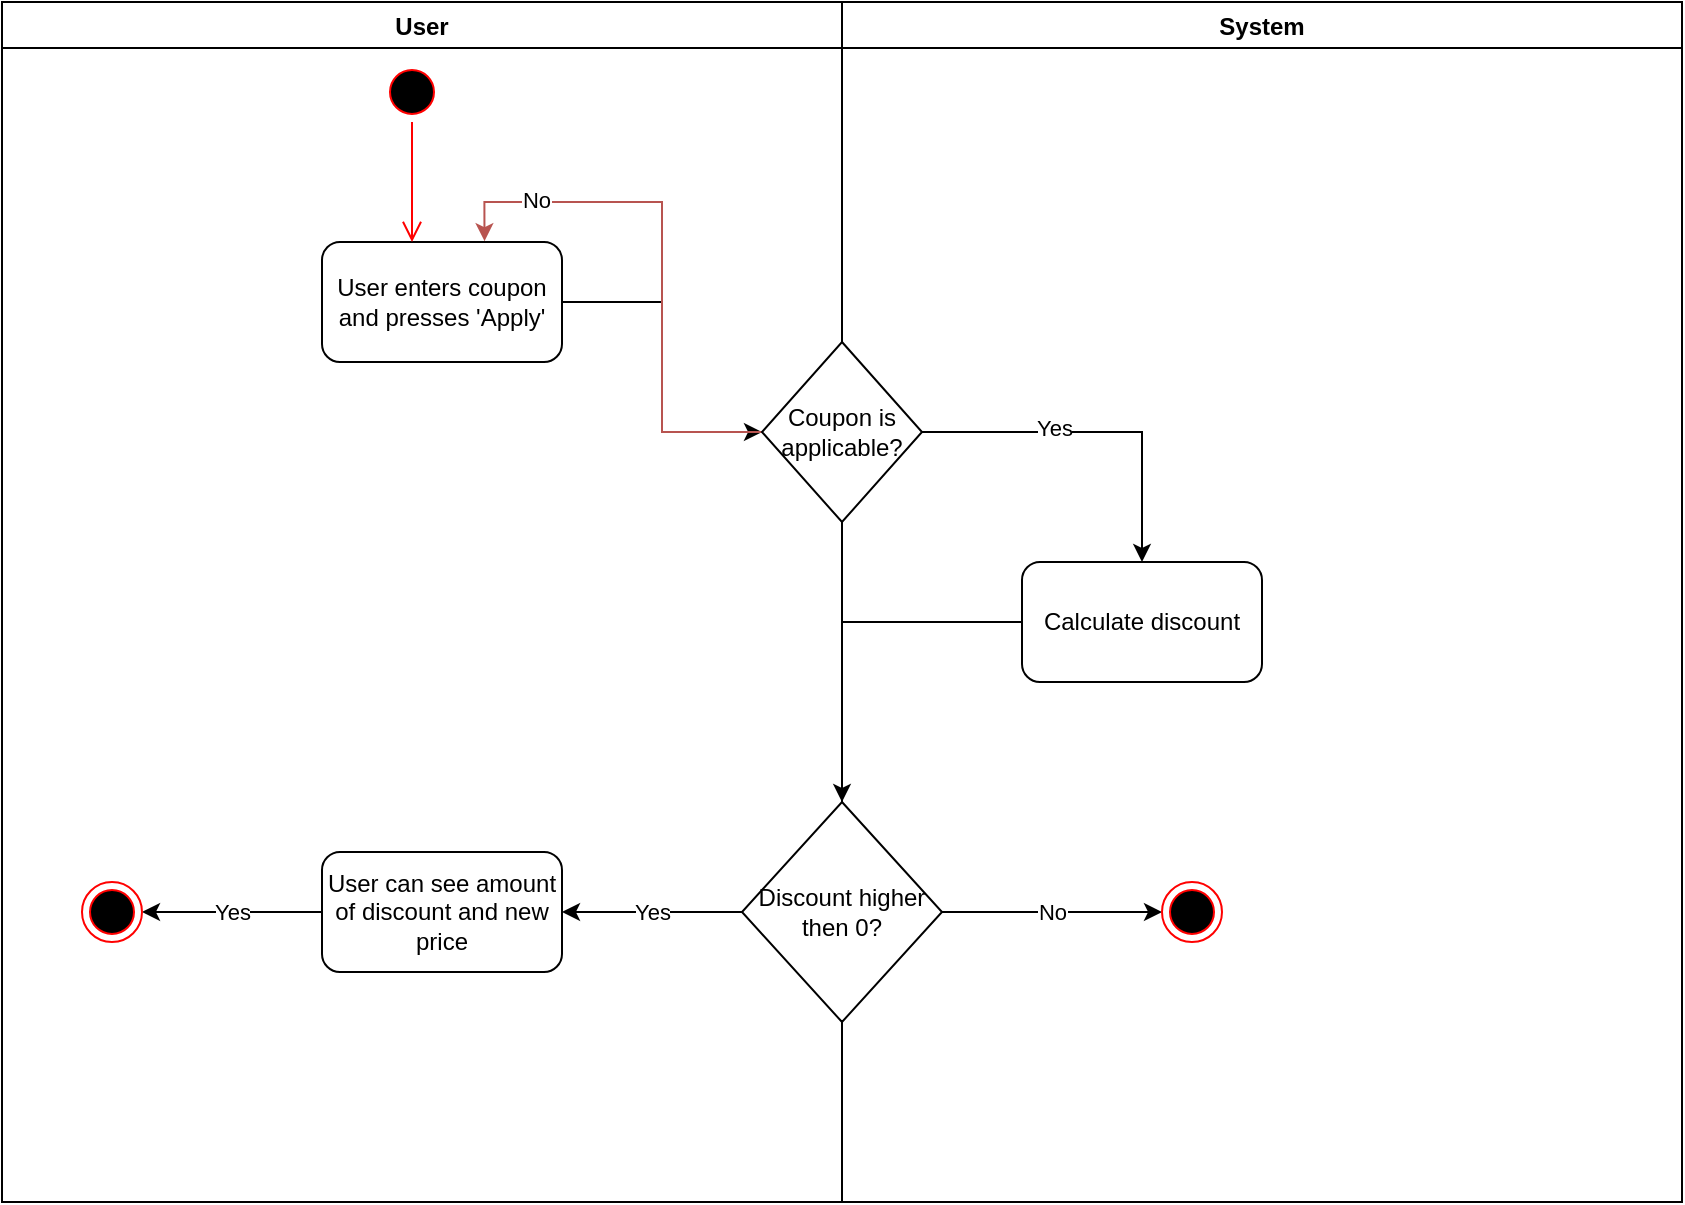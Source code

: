 <mxfile version="20.2.3" type="device"><diagram id="kSj0jcFIAquBR7Rczgqb" name="Page-1"><mxGraphModel dx="1038" dy="689" grid="1" gridSize="10" guides="1" tooltips="1" connect="1" arrows="1" fold="1" page="1" pageScale="1" pageWidth="2339" pageHeight="3300" math="0" shadow="0"><root><mxCell id="0"/><mxCell id="1" parent="0"/><mxCell id="l10J20IM0KdIzX_58cHg-9" value="System" style="swimlane;" parent="1" vertex="1"><mxGeometry x="440" y="10" width="420" height="600" as="geometry"/></mxCell><mxCell id="l10J20IM0KdIzX_58cHg-8" value="User" style="swimlane;" parent="1" vertex="1"><mxGeometry x="20" y="10" width="420" height="600" as="geometry"/></mxCell><mxCell id="geGMIAilagnmvh2_jVu9-8" style="edgeStyle=orthogonalEdgeStyle;rounded=0;orthogonalLoop=1;jettySize=auto;html=1;entryX=0;entryY=0.5;entryDx=0;entryDy=0;" parent="1" source="geGMIAilagnmvh2_jVu9-1" target="geGMIAilagnmvh2_jVu9-2" edge="1"><mxGeometry relative="1" as="geometry"/></mxCell><mxCell id="geGMIAilagnmvh2_jVu9-1" value="User enters coupon and presses 'Apply'" style="rounded=1;whiteSpace=wrap;html=1;" parent="1" vertex="1"><mxGeometry x="180" y="130" width="120" height="60" as="geometry"/></mxCell><mxCell id="geGMIAilagnmvh2_jVu9-9" style="edgeStyle=orthogonalEdgeStyle;rounded=0;orthogonalLoop=1;jettySize=auto;html=1;entryX=0.677;entryY=-0.007;entryDx=0;entryDy=0;entryPerimeter=0;fillColor=#f8cecc;strokeColor=#b85450;" parent="1" source="geGMIAilagnmvh2_jVu9-2" target="geGMIAilagnmvh2_jVu9-1" edge="1"><mxGeometry relative="1" as="geometry"/></mxCell><mxCell id="geGMIAilagnmvh2_jVu9-10" value="No" style="edgeLabel;html=1;align=center;verticalAlign=middle;resizable=0;points=[];" parent="geGMIAilagnmvh2_jVu9-9" vertex="1" connectable="0"><mxGeometry x="0.669" y="-1" relative="1" as="geometry"><mxPoint as="offset"/></mxGeometry></mxCell><mxCell id="geGMIAilagnmvh2_jVu9-11" style="edgeStyle=orthogonalEdgeStyle;rounded=0;orthogonalLoop=1;jettySize=auto;html=1;entryX=0.5;entryY=0;entryDx=0;entryDy=0;" parent="1" source="geGMIAilagnmvh2_jVu9-2" target="geGMIAilagnmvh2_jVu9-3" edge="1"><mxGeometry relative="1" as="geometry"/></mxCell><mxCell id="geGMIAilagnmvh2_jVu9-12" value="Yes" style="edgeLabel;html=1;align=center;verticalAlign=middle;resizable=0;points=[];" parent="geGMIAilagnmvh2_jVu9-11" vertex="1" connectable="0"><mxGeometry x="-0.248" y="2" relative="1" as="geometry"><mxPoint as="offset"/></mxGeometry></mxCell><mxCell id="geGMIAilagnmvh2_jVu9-2" value="Coupon is applicable?" style="rhombus;whiteSpace=wrap;html=1;" parent="1" vertex="1"><mxGeometry x="400" y="180" width="80" height="90" as="geometry"/></mxCell><mxCell id="geGMIAilagnmvh2_jVu9-15" style="edgeStyle=orthogonalEdgeStyle;rounded=0;orthogonalLoop=1;jettySize=auto;html=1;entryX=0.5;entryY=0;entryDx=0;entryDy=0;" parent="1" source="geGMIAilagnmvh2_jVu9-3" target="geGMIAilagnmvh2_jVu9-13" edge="1"><mxGeometry relative="1" as="geometry"/></mxCell><mxCell id="geGMIAilagnmvh2_jVu9-3" value="Calculate discount" style="rounded=1;whiteSpace=wrap;html=1;" parent="1" vertex="1"><mxGeometry x="530" y="290" width="120" height="60" as="geometry"/></mxCell><mxCell id="geGMIAilagnmvh2_jVu9-22" value="Yes" style="edgeStyle=orthogonalEdgeStyle;rounded=0;orthogonalLoop=1;jettySize=auto;html=1;entryX=1;entryY=0.5;entryDx=0;entryDy=0;" parent="1" source="geGMIAilagnmvh2_jVu9-4" target="geGMIAilagnmvh2_jVu9-21" edge="1"><mxGeometry relative="1" as="geometry"/></mxCell><mxCell id="geGMIAilagnmvh2_jVu9-4" value="User can see amount of discount and new price" style="rounded=1;whiteSpace=wrap;html=1;" parent="1" vertex="1"><mxGeometry x="180" y="435" width="120" height="60" as="geometry"/></mxCell><mxCell id="geGMIAilagnmvh2_jVu9-16" value="Yes" style="edgeStyle=orthogonalEdgeStyle;rounded=0;orthogonalLoop=1;jettySize=auto;html=1;entryX=1;entryY=0.5;entryDx=0;entryDy=0;" parent="1" source="geGMIAilagnmvh2_jVu9-13" target="geGMIAilagnmvh2_jVu9-4" edge="1"><mxGeometry relative="1" as="geometry"/></mxCell><mxCell id="geGMIAilagnmvh2_jVu9-20" value="No" style="edgeStyle=orthogonalEdgeStyle;rounded=0;orthogonalLoop=1;jettySize=auto;html=1;" parent="1" source="geGMIAilagnmvh2_jVu9-13" target="geGMIAilagnmvh2_jVu9-17" edge="1"><mxGeometry relative="1" as="geometry"/></mxCell><mxCell id="geGMIAilagnmvh2_jVu9-13" value="Discount higher then 0?" style="rhombus;whiteSpace=wrap;html=1;" parent="1" vertex="1"><mxGeometry x="390" y="410" width="100" height="110" as="geometry"/></mxCell><mxCell id="geGMIAilagnmvh2_jVu9-17" value="" style="ellipse;html=1;shape=endState;fillColor=#000000;strokeColor=#ff0000;" parent="1" vertex="1"><mxGeometry x="600" y="450" width="30" height="30" as="geometry"/></mxCell><mxCell id="geGMIAilagnmvh2_jVu9-21" value="" style="ellipse;html=1;shape=endState;fillColor=#000000;strokeColor=#ff0000;" parent="1" vertex="1"><mxGeometry x="60" y="450" width="30" height="30" as="geometry"/></mxCell><mxCell id="l10J20IM0KdIzX_58cHg-2" value="" style="ellipse;html=1;shape=startState;fillColor=#000000;strokeColor=#ff0000;" parent="1" vertex="1"><mxGeometry x="210" y="40" width="30" height="30" as="geometry"/></mxCell><mxCell id="l10J20IM0KdIzX_58cHg-3" value="" style="edgeStyle=orthogonalEdgeStyle;html=1;verticalAlign=bottom;endArrow=open;endSize=8;strokeColor=#ff0000;rounded=0;" parent="1" source="l10J20IM0KdIzX_58cHg-2" edge="1"><mxGeometry relative="1" as="geometry"><mxPoint x="225" y="130" as="targetPoint"/></mxGeometry></mxCell></root></mxGraphModel></diagram></mxfile>